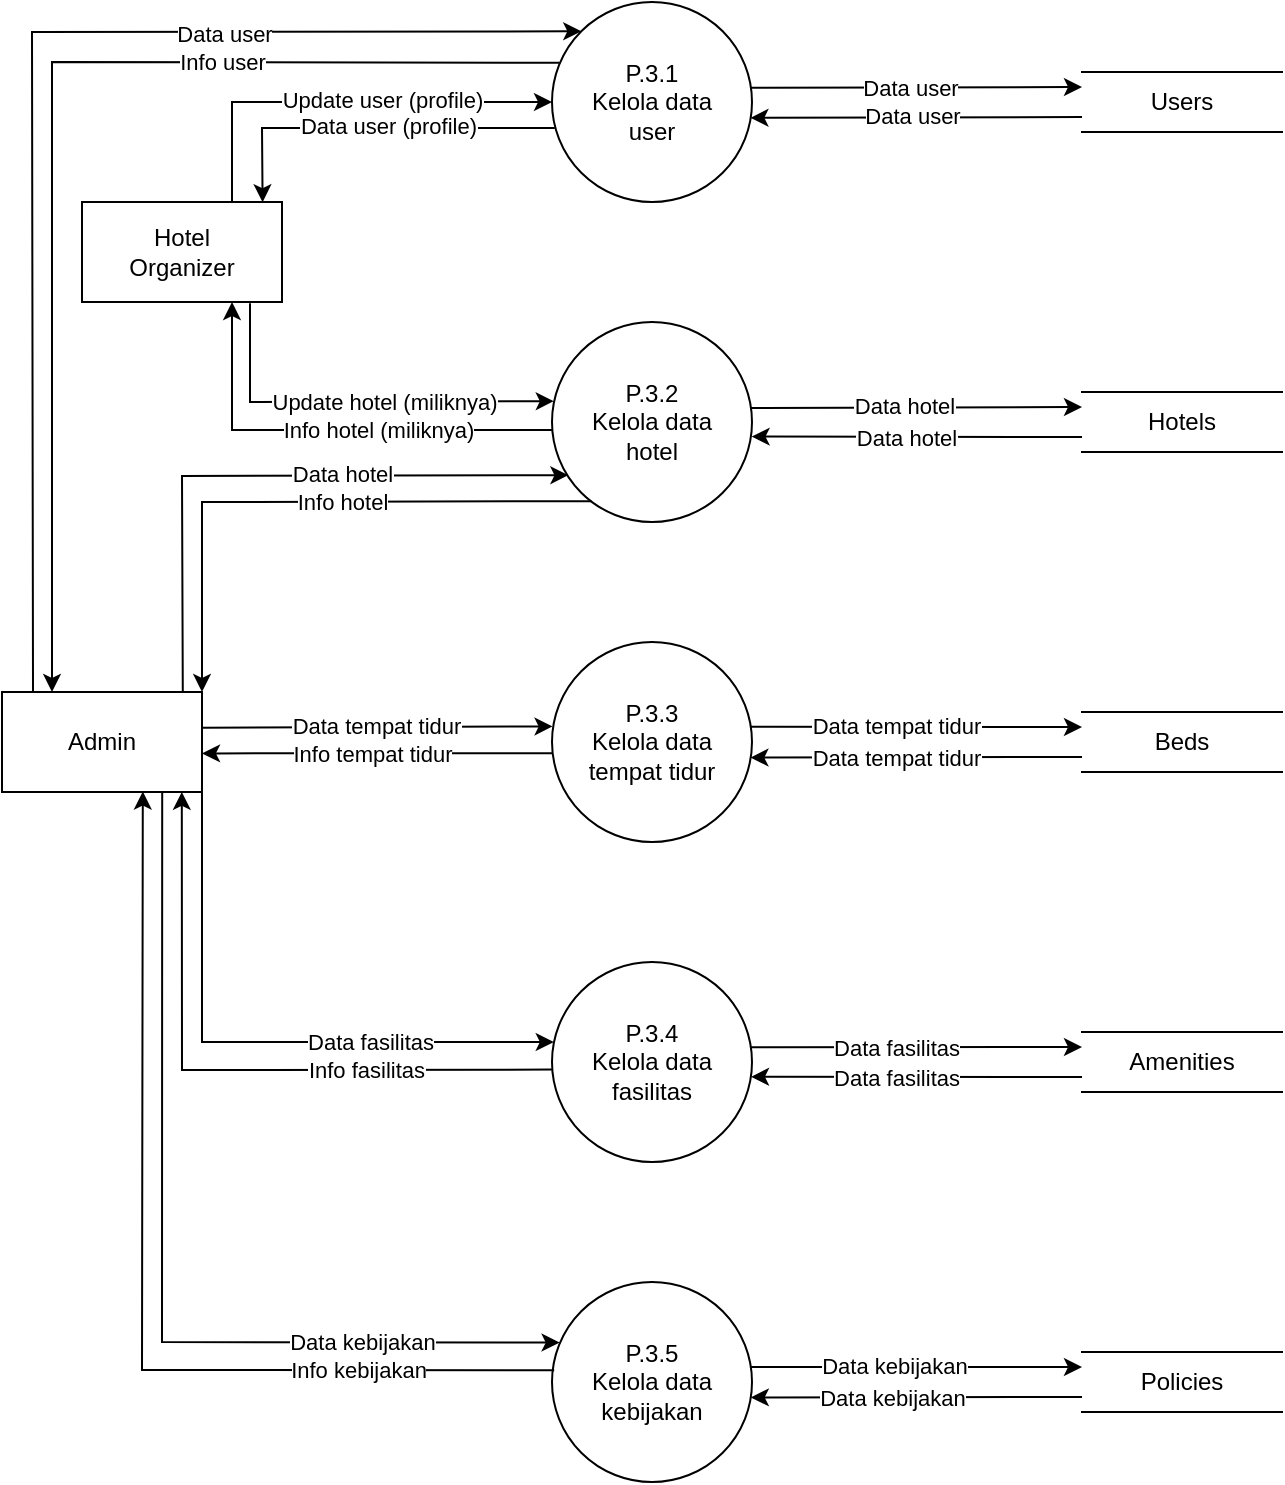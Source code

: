 <mxfile>
    <diagram id="c55P3ctVK4u0qjwBiOBQ" name="Page-1">
        <mxGraphModel dx="1039" dy="776" grid="1" gridSize="10" guides="1" tooltips="1" connect="1" arrows="1" fold="1" page="1" pageScale="1" pageWidth="850" pageHeight="1100" math="0" shadow="0">
            <root>
                <mxCell id="0"/>
                <mxCell id="1" parent="0"/>
                <mxCell id="4" value="" style="endArrow=classic;html=1;rounded=0;curved=0;jumpStyle=arc;entryX=0;entryY=0.25;entryDx=0;entryDy=0;exitX=0.983;exitY=0.426;exitDx=0;exitDy=0;exitPerimeter=0;" parent="1" source="13" target="17" edge="1">
                    <mxGeometry width="50" height="50" relative="1" as="geometry">
                        <mxPoint x="697.19" y="740.0" as="sourcePoint"/>
                        <mxPoint x="510.0" y="740.6" as="targetPoint"/>
                    </mxGeometry>
                </mxCell>
                <mxCell id="48" value="Data fasilitas" style="edgeLabel;html=1;align=center;verticalAlign=middle;resizable=0;points=[];" parent="4" vertex="1" connectable="0">
                    <mxGeometry x="-0.118" relative="1" as="geometry">
                        <mxPoint as="offset"/>
                    </mxGeometry>
                </mxCell>
                <mxCell id="6" value="" style="endArrow=classic;html=1;rounded=0;curved=0;jumpStyle=arc;entryX=0;entryY=0.25;entryDx=0;entryDy=0;exitX=0.986;exitY=0.424;exitDx=0;exitDy=0;exitPerimeter=0;" parent="1" source="11" target="18" edge="1">
                    <mxGeometry width="50" height="50" relative="1" as="geometry">
                        <mxPoint x="662.19" y="500.0" as="sourcePoint"/>
                        <mxPoint x="475.0" y="500.6" as="targetPoint"/>
                    </mxGeometry>
                </mxCell>
                <mxCell id="46" value="Data tempat tidur" style="edgeLabel;html=1;align=center;verticalAlign=middle;resizable=0;points=[];" parent="6" vertex="1" connectable="0">
                    <mxGeometry x="-0.12" y="1" relative="1" as="geometry">
                        <mxPoint as="offset"/>
                    </mxGeometry>
                </mxCell>
                <mxCell id="7" value="" style="endArrow=classic;html=1;rounded=0;curved=0;jumpStyle=arc;entryX=0.992;entryY=0.579;entryDx=0;entryDy=0;exitX=0;exitY=0.75;exitDx=0;exitDy=0;entryPerimeter=0;" parent="1" source="14" target="8" edge="1">
                    <mxGeometry width="50" height="50" relative="1" as="geometry">
                        <mxPoint x="662.19" y="240.0" as="sourcePoint"/>
                        <mxPoint x="475.0" y="240.6" as="targetPoint"/>
                    </mxGeometry>
                </mxCell>
                <mxCell id="43" value="Data user" style="edgeLabel;html=1;align=center;verticalAlign=middle;resizable=0;points=[];" parent="7" vertex="1" connectable="0">
                    <mxGeometry x="-0.017" relative="1" as="geometry">
                        <mxPoint x="-4" y="-1" as="offset"/>
                    </mxGeometry>
                </mxCell>
                <mxCell id="8" value="P.3.1&lt;div&gt;Kelola data&lt;/div&gt;&lt;div&gt;user&lt;/div&gt;" style="shape=ellipse;html=1;dashed=0;whiteSpace=wrap;perimeter=ellipsePerimeter;" parent="1" vertex="1">
                    <mxGeometry x="375" y="160" width="100" height="100" as="geometry"/>
                </mxCell>
                <mxCell id="9" value="P.3.2&lt;div&gt;Kelola data&lt;/div&gt;&lt;div&gt;hotel&lt;/div&gt;" style="shape=ellipse;html=1;dashed=0;whiteSpace=wrap;perimeter=ellipsePerimeter;" parent="1" vertex="1">
                    <mxGeometry x="375" y="320" width="100" height="100" as="geometry"/>
                </mxCell>
                <mxCell id="10" value="P.3.5&lt;div&gt;Kelola data&lt;/div&gt;&lt;div&gt;kebijakan&lt;/div&gt;" style="shape=ellipse;html=1;dashed=0;whiteSpace=wrap;perimeter=ellipsePerimeter;" parent="1" vertex="1">
                    <mxGeometry x="375" y="800" width="100" height="100" as="geometry"/>
                </mxCell>
                <mxCell id="11" value="P.3.3&lt;div&gt;Kelola data&lt;/div&gt;&lt;div&gt;tempat tidur&lt;/div&gt;" style="shape=ellipse;html=1;dashed=0;whiteSpace=wrap;perimeter=ellipsePerimeter;" parent="1" vertex="1">
                    <mxGeometry x="375" y="480" width="100" height="100" as="geometry"/>
                </mxCell>
                <mxCell id="13" value="P.3.4&lt;div&gt;Kelola data&lt;/div&gt;&lt;div&gt;fasilitas&lt;/div&gt;" style="shape=ellipse;html=1;dashed=0;whiteSpace=wrap;perimeter=ellipsePerimeter;" parent="1" vertex="1">
                    <mxGeometry x="375" y="640" width="100" height="100" as="geometry"/>
                </mxCell>
                <mxCell id="14" value="Users" style="html=1;dashed=0;whiteSpace=wrap;shape=partialRectangle;right=0;left=0;" parent="1" vertex="1">
                    <mxGeometry x="640" y="195" width="100" height="30" as="geometry"/>
                </mxCell>
                <mxCell id="16" value="Policies" style="html=1;dashed=0;whiteSpace=wrap;shape=partialRectangle;right=0;left=0;" parent="1" vertex="1">
                    <mxGeometry x="640" y="835" width="100" height="30" as="geometry"/>
                </mxCell>
                <mxCell id="17" value="Amenities" style="html=1;dashed=0;whiteSpace=wrap;shape=partialRectangle;right=0;left=0;" parent="1" vertex="1">
                    <mxGeometry x="640" y="675" width="100" height="30" as="geometry"/>
                </mxCell>
                <mxCell id="18" value="Beds" style="html=1;dashed=0;whiteSpace=wrap;shape=partialRectangle;right=0;left=0;" parent="1" vertex="1">
                    <mxGeometry x="640" y="515" width="100" height="30" as="geometry"/>
                </mxCell>
                <mxCell id="19" value="Hotels" style="html=1;dashed=0;whiteSpace=wrap;shape=partialRectangle;right=0;left=0;" parent="1" vertex="1">
                    <mxGeometry x="640" y="355" width="100" height="30" as="geometry"/>
                </mxCell>
                <mxCell id="20" value="" style="endArrow=classic;html=1;rounded=0;curved=0;jumpStyle=arc;entryX=0.994;entryY=0.577;entryDx=0;entryDy=0;exitX=0;exitY=0.75;exitDx=0;exitDy=0;entryPerimeter=0;" parent="1" source="16" target="10" edge="1">
                    <mxGeometry width="50" height="50" relative="1" as="geometry">
                        <mxPoint x="662.19" y="780.0" as="sourcePoint"/>
                        <mxPoint x="475.0" y="780.6" as="targetPoint"/>
                    </mxGeometry>
                </mxCell>
                <mxCell id="51" value="Data kebijakan" style="edgeLabel;html=1;align=center;verticalAlign=middle;resizable=0;points=[];" parent="20" vertex="1" connectable="0">
                    <mxGeometry x="0.148" relative="1" as="geometry">
                        <mxPoint as="offset"/>
                    </mxGeometry>
                </mxCell>
                <mxCell id="21" value="" style="endArrow=classic;html=1;rounded=0;curved=0;jumpStyle=arc;entryX=0.995;entryY=0.574;entryDx=0;entryDy=0;exitX=0;exitY=0.75;exitDx=0;exitDy=0;entryPerimeter=0;" parent="1" source="17" target="13" edge="1">
                    <mxGeometry width="50" height="50" relative="1" as="geometry">
                        <mxPoint x="687.19" y="730.0" as="sourcePoint"/>
                        <mxPoint x="500.0" y="730.6" as="targetPoint"/>
                    </mxGeometry>
                </mxCell>
                <mxCell id="49" value="Data fasilitas" style="edgeLabel;html=1;align=center;verticalAlign=middle;resizable=0;points=[];" parent="21" vertex="1" connectable="0">
                    <mxGeometry x="0.082" relative="1" as="geometry">
                        <mxPoint x="-4" as="offset"/>
                    </mxGeometry>
                </mxCell>
                <mxCell id="22" value="" style="endArrow=classic;html=1;rounded=0;curved=0;jumpStyle=arc;entryX=0.998;entryY=0.573;entryDx=0;entryDy=0;exitX=0;exitY=0.75;exitDx=0;exitDy=0;entryPerimeter=0;" parent="1" source="19" target="9" edge="1">
                    <mxGeometry width="50" height="50" relative="1" as="geometry">
                        <mxPoint x="667.19" y="390.0" as="sourcePoint"/>
                        <mxPoint x="480.0" y="390.6" as="targetPoint"/>
                    </mxGeometry>
                </mxCell>
                <mxCell id="45" value="Data hotel" style="edgeLabel;html=1;align=center;verticalAlign=middle;resizable=0;points=[];" parent="22" vertex="1" connectable="0">
                    <mxGeometry x="0.047" relative="1" as="geometry">
                        <mxPoint x="-2" as="offset"/>
                    </mxGeometry>
                </mxCell>
                <mxCell id="23" value="" style="endArrow=classic;html=1;rounded=0;curved=0;jumpStyle=arc;entryX=0.992;entryY=0.578;entryDx=0;entryDy=0;exitX=0;exitY=0.75;exitDx=0;exitDy=0;entryPerimeter=0;" parent="1" source="18" target="11" edge="1">
                    <mxGeometry width="50" height="50" relative="1" as="geometry">
                        <mxPoint x="662.19" y="579.17" as="sourcePoint"/>
                        <mxPoint x="475.0" y="579.77" as="targetPoint"/>
                    </mxGeometry>
                </mxCell>
                <mxCell id="47" value="Data tempat tidur" style="edgeLabel;html=1;align=center;verticalAlign=middle;resizable=0;points=[];" parent="23" vertex="1" connectable="0">
                    <mxGeometry x="0.157" y="1" relative="1" as="geometry">
                        <mxPoint x="3" y="-1" as="offset"/>
                    </mxGeometry>
                </mxCell>
                <mxCell id="24" value="" style="endArrow=classic;html=1;rounded=0;curved=0;jumpStyle=arc;entryX=0;entryY=0.25;entryDx=0;entryDy=0;exitX=0.994;exitY=0.43;exitDx=0;exitDy=0;exitPerimeter=0;" parent="1" source="9" target="19" edge="1">
                    <mxGeometry width="50" height="50" relative="1" as="geometry">
                        <mxPoint x="687.19" y="320.0" as="sourcePoint"/>
                        <mxPoint x="500.0" y="320.6" as="targetPoint"/>
                    </mxGeometry>
                </mxCell>
                <mxCell id="44" value="Data hotel" style="edgeLabel;html=1;align=center;verticalAlign=middle;resizable=0;points=[];" parent="24" vertex="1" connectable="0">
                    <mxGeometry x="-0.081" y="1" relative="1" as="geometry">
                        <mxPoint as="offset"/>
                    </mxGeometry>
                </mxCell>
                <mxCell id="25" value="" style="endArrow=classic;html=1;rounded=0;curved=0;jumpStyle=arc;entryX=0;entryY=0.25;entryDx=0;entryDy=0;exitX=0.99;exitY=0.429;exitDx=0;exitDy=0;exitPerimeter=0;" parent="1" source="8" target="14" edge="1">
                    <mxGeometry width="50" height="50" relative="1" as="geometry">
                        <mxPoint x="530" y="200" as="sourcePoint"/>
                        <mxPoint x="510.0" y="270.6" as="targetPoint"/>
                    </mxGeometry>
                </mxCell>
                <mxCell id="42" value="Data user" style="edgeLabel;html=1;align=center;verticalAlign=middle;resizable=0;points=[];" parent="25" vertex="1" connectable="0">
                    <mxGeometry x="-0.223" relative="1" as="geometry">
                        <mxPoint x="15" as="offset"/>
                    </mxGeometry>
                </mxCell>
                <mxCell id="26" value="" style="endArrow=classic;html=1;rounded=0;curved=0;jumpStyle=arc;entryX=0.75;entryY=1;entryDx=0;entryDy=0;exitX=0;exitY=0.5;exitDx=0;exitDy=0;" parent="1" target="57" edge="1">
                    <mxGeometry width="50" height="50" relative="1" as="geometry">
                        <mxPoint x="375" y="374.0" as="sourcePoint"/>
                        <mxPoint x="215" y="314" as="targetPoint"/>
                        <Array as="points">
                            <mxPoint x="215" y="374"/>
                        </Array>
                    </mxGeometry>
                </mxCell>
                <mxCell id="58" value="Info hotel (miliknya)" style="edgeLabel;html=1;align=center;verticalAlign=middle;resizable=0;points=[];" parent="26" vertex="1" connectable="0">
                    <mxGeometry x="0.046" y="-1" relative="1" as="geometry">
                        <mxPoint x="30" y="1" as="offset"/>
                    </mxGeometry>
                </mxCell>
                <mxCell id="28" value="" style="endArrow=classic;html=1;rounded=0;curved=0;jumpStyle=arc;entryX=0.704;entryY=0.995;entryDx=0;entryDy=0;exitX=0.011;exitY=0.401;exitDx=0;exitDy=0;exitPerimeter=0;entryPerimeter=0;" parent="1" target="52" edge="1">
                    <mxGeometry width="50" height="50" relative="1" as="geometry">
                        <mxPoint x="376.1" y="844.1" as="sourcePoint"/>
                        <mxPoint x="175" y="559" as="targetPoint"/>
                        <Array as="points">
                            <mxPoint x="170" y="844"/>
                        </Array>
                    </mxGeometry>
                </mxCell>
                <mxCell id="67" value="Info kebijakan" style="edgeLabel;html=1;align=center;verticalAlign=middle;resizable=0;points=[];" parent="28" vertex="1" connectable="0">
                    <mxGeometry x="-0.574" relative="1" as="geometry">
                        <mxPoint x="7" as="offset"/>
                    </mxGeometry>
                </mxCell>
                <mxCell id="29" value="" style="endArrow=classic;html=1;rounded=0;curved=0;jumpStyle=arc;entryX=0;entryY=0.25;entryDx=0;entryDy=0;exitX=0.995;exitY=0.425;exitDx=0;exitDy=0;exitPerimeter=0;" parent="1" source="10" target="16" edge="1">
                    <mxGeometry width="50" height="50" relative="1" as="geometry">
                        <mxPoint x="662.19" y="800.0" as="sourcePoint"/>
                        <mxPoint x="475.0" y="800.6" as="targetPoint"/>
                    </mxGeometry>
                </mxCell>
                <mxCell id="50" value="Data kebijakan" style="edgeLabel;html=1;align=center;verticalAlign=middle;resizable=0;points=[];" parent="29" vertex="1" connectable="0">
                    <mxGeometry x="-0.169" y="1" relative="1" as="geometry">
                        <mxPoint x="2" as="offset"/>
                    </mxGeometry>
                </mxCell>
                <mxCell id="30" value="" style="endArrow=classic;html=1;rounded=0;curved=0;jumpStyle=arc;entryX=0.038;entryY=0.303;entryDx=0;entryDy=0;entryPerimeter=0;exitX=0.801;exitY=0.995;exitDx=0;exitDy=0;exitPerimeter=0;" parent="1" source="52" target="10" edge="1">
                    <mxGeometry width="50" height="50" relative="1" as="geometry">
                        <mxPoint x="182" y="556" as="sourcePoint"/>
                        <mxPoint x="52.81" y="910.6" as="targetPoint"/>
                        <Array as="points">
                            <mxPoint x="180" y="830"/>
                        </Array>
                    </mxGeometry>
                </mxCell>
                <mxCell id="66" value="Data kebijakan" style="edgeLabel;html=1;align=center;verticalAlign=middle;resizable=0;points=[];" parent="30" vertex="1" connectable="0">
                    <mxGeometry x="0.52" relative="1" as="geometry">
                        <mxPoint x="15" as="offset"/>
                    </mxGeometry>
                </mxCell>
                <mxCell id="31" value="" style="endArrow=classic;html=1;rounded=0;curved=0;jumpStyle=arc;entryX=0.009;entryY=0.396;entryDx=0;entryDy=0;exitX=0.84;exitY=1.013;exitDx=0;exitDy=0;exitPerimeter=0;entryPerimeter=0;" parent="1" source="57" target="9" edge="1">
                    <mxGeometry width="50" height="50" relative="1" as="geometry">
                        <mxPoint x="367.19" y="350.0" as="sourcePoint"/>
                        <mxPoint x="180.0" y="350.6" as="targetPoint"/>
                        <Array as="points">
                            <mxPoint x="224" y="360"/>
                        </Array>
                    </mxGeometry>
                </mxCell>
                <mxCell id="59" value="Update hotel (miliknya)" style="edgeLabel;html=1;align=center;verticalAlign=middle;resizable=0;points=[];" parent="31" vertex="1" connectable="0">
                    <mxGeometry x="-0.125" relative="1" as="geometry">
                        <mxPoint x="28" as="offset"/>
                    </mxGeometry>
                </mxCell>
                <mxCell id="32" value="" style="endArrow=classic;html=1;rounded=0;curved=0;jumpStyle=arc;exitX=0.904;exitY=0.006;exitDx=0;exitDy=0;exitPerimeter=0;entryX=0.082;entryY=0.766;entryDx=0;entryDy=0;entryPerimeter=0;" parent="1" source="52" target="9" edge="1">
                    <mxGeometry width="50" height="50" relative="1" as="geometry">
                        <mxPoint x="277.19" y="355.0" as="sourcePoint"/>
                        <mxPoint x="190" y="330" as="targetPoint"/>
                        <Array as="points">
                            <mxPoint x="190" y="397"/>
                        </Array>
                    </mxGeometry>
                </mxCell>
                <mxCell id="55" value="Data hotel" style="edgeLabel;html=1;align=center;verticalAlign=middle;resizable=0;points=[];" parent="32" vertex="1" connectable="0">
                    <mxGeometry x="0.176" y="1" relative="1" as="geometry">
                        <mxPoint x="11" as="offset"/>
                    </mxGeometry>
                </mxCell>
                <mxCell id="33" value="" style="endArrow=classic;html=1;rounded=0;curved=0;jumpStyle=arc;entryX=0.899;entryY=0.999;entryDx=0;entryDy=0;exitX=0.005;exitY=0.538;exitDx=0;exitDy=0;exitPerimeter=0;entryPerimeter=0;" parent="1" source="13" target="52" edge="1">
                    <mxGeometry width="50" height="50" relative="1" as="geometry">
                        <mxPoint x="317.19" y="770.0" as="sourcePoint"/>
                        <mxPoint x="130.0" y="770.6" as="targetPoint"/>
                        <Array as="points">
                            <mxPoint x="190" y="694"/>
                        </Array>
                    </mxGeometry>
                </mxCell>
                <mxCell id="65" value="Info fasilitas" style="edgeLabel;html=1;align=center;verticalAlign=middle;resizable=0;points=[];" parent="33" vertex="1" connectable="0">
                    <mxGeometry x="-0.32" relative="1" as="geometry">
                        <mxPoint x="17" as="offset"/>
                    </mxGeometry>
                </mxCell>
                <mxCell id="34" value="" style="endArrow=classic;html=1;rounded=0;curved=0;jumpStyle=arc;entryX=1;entryY=0.614;entryDx=0;entryDy=0;exitX=0.001;exitY=0.556;exitDx=0;exitDy=0;exitPerimeter=0;entryPerimeter=0;" parent="1" source="11" target="52" edge="1">
                    <mxGeometry width="50" height="50" relative="1" as="geometry">
                        <mxPoint x="377.19" y="500.0" as="sourcePoint"/>
                        <mxPoint x="190.0" y="500.6" as="targetPoint"/>
                    </mxGeometry>
                </mxCell>
                <mxCell id="54" value="Info tempat tidur" style="edgeLabel;html=1;align=center;verticalAlign=middle;resizable=0;points=[];" parent="34" vertex="1" connectable="0">
                    <mxGeometry x="0.064" y="-1" relative="1" as="geometry">
                        <mxPoint x="3" y="1" as="offset"/>
                    </mxGeometry>
                </mxCell>
                <mxCell id="35" value="" style="endArrow=classic;html=1;rounded=0;curved=0;jumpStyle=arc;entryX=0.009;entryY=0.4;entryDx=0;entryDy=0;exitX=1;exitY=1;exitDx=0;exitDy=0;entryPerimeter=0;" parent="1" source="52" target="13" edge="1">
                    <mxGeometry width="50" height="50" relative="1" as="geometry">
                        <mxPoint x="283.6" y="689.5" as="sourcePoint"/>
                        <mxPoint x="96.41" y="690.1" as="targetPoint"/>
                        <Array as="points">
                            <mxPoint x="200" y="680"/>
                        </Array>
                    </mxGeometry>
                </mxCell>
                <mxCell id="64" value="Data fasilitas" style="edgeLabel;html=1;align=center;verticalAlign=middle;resizable=0;points=[];" parent="35" vertex="1" connectable="0">
                    <mxGeometry x="0.269" relative="1" as="geometry">
                        <mxPoint x="18" as="offset"/>
                    </mxGeometry>
                </mxCell>
                <mxCell id="36" value="" style="endArrow=classic;html=1;rounded=0;curved=0;jumpStyle=arc;entryX=0.25;entryY=0;entryDx=0;entryDy=0;exitX=0.037;exitY=0.304;exitDx=0;exitDy=0;exitPerimeter=0;" parent="1" source="8" target="52" edge="1">
                    <mxGeometry width="50" height="50" relative="1" as="geometry">
                        <mxPoint x="120" y="170" as="sourcePoint"/>
                        <mxPoint x="-40.0" y="420.6" as="targetPoint"/>
                        <Array as="points">
                            <mxPoint x="125" y="190"/>
                        </Array>
                    </mxGeometry>
                </mxCell>
                <mxCell id="62" value="Info user" style="edgeLabel;html=1;align=center;verticalAlign=middle;resizable=0;points=[];" parent="36" vertex="1" connectable="0">
                    <mxGeometry x="-0.361" relative="1" as="geometry">
                        <mxPoint x="13" as="offset"/>
                    </mxGeometry>
                </mxCell>
                <mxCell id="37" value="" style="endArrow=classic;html=1;rounded=0;curved=0;jumpStyle=arc;entryX=0.003;entryY=0.422;entryDx=0;entryDy=0;exitX=1.004;exitY=0.357;exitDx=0;exitDy=0;exitPerimeter=0;entryPerimeter=0;" parent="1" source="52" target="11" edge="1">
                    <mxGeometry width="50" height="50" relative="1" as="geometry">
                        <mxPoint x="407.19" y="450.0" as="sourcePoint"/>
                        <mxPoint x="220.0" y="450.6" as="targetPoint"/>
                    </mxGeometry>
                </mxCell>
                <mxCell id="53" value="Data tempat tidur" style="edgeLabel;html=1;align=center;verticalAlign=middle;resizable=0;points=[];" parent="37" vertex="1" connectable="0">
                    <mxGeometry x="-0.27" relative="1" as="geometry">
                        <mxPoint x="22" y="-1" as="offset"/>
                    </mxGeometry>
                </mxCell>
                <mxCell id="38" value="" style="endArrow=classic;html=1;rounded=0;curved=0;jumpStyle=arc;entryX=0;entryY=0.5;entryDx=0;entryDy=0;exitX=0.75;exitY=0;exitDx=0;exitDy=0;" parent="1" source="57" target="8" edge="1">
                    <mxGeometry width="50" height="50" relative="1" as="geometry">
                        <mxPoint x="397.19" y="209.7" as="sourcePoint"/>
                        <mxPoint x="210.0" y="210.3" as="targetPoint"/>
                        <Array as="points">
                            <mxPoint x="215" y="210"/>
                        </Array>
                    </mxGeometry>
                </mxCell>
                <mxCell id="60" value="Update user (profile)" style="edgeLabel;html=1;align=center;verticalAlign=middle;resizable=0;points=[];" parent="38" vertex="1" connectable="0">
                    <mxGeometry x="-0.184" y="1" relative="1" as="geometry">
                        <mxPoint x="39" as="offset"/>
                    </mxGeometry>
                </mxCell>
                <mxCell id="39" value="" style="endArrow=classic;html=1;rounded=0;curved=0;jumpStyle=arc;exitX=0.155;exitY=-0.003;exitDx=0;exitDy=0;exitPerimeter=0;entryX=0;entryY=0;entryDx=0;entryDy=0;" parent="1" source="52" target="8" edge="1">
                    <mxGeometry width="50" height="50" relative="1" as="geometry">
                        <mxPoint x="110" y="500" as="sourcePoint"/>
                        <mxPoint x="110" y="130" as="targetPoint"/>
                        <Array as="points">
                            <mxPoint x="115" y="175"/>
                        </Array>
                    </mxGeometry>
                </mxCell>
                <mxCell id="63" value="Data user" style="edgeLabel;html=1;align=center;verticalAlign=middle;resizable=0;points=[];" parent="39" vertex="1" connectable="0">
                    <mxGeometry x="0.408" y="-1" relative="1" as="geometry">
                        <mxPoint as="offset"/>
                    </mxGeometry>
                </mxCell>
                <mxCell id="40" value="" style="endArrow=classic;html=1;rounded=0;curved=0;jumpStyle=arc;entryX=0.903;entryY=0.002;entryDx=0;entryDy=0;exitX=0.014;exitY=0.63;exitDx=0;exitDy=0;exitPerimeter=0;entryPerimeter=0;" parent="1" source="8" target="57" edge="1">
                    <mxGeometry width="50" height="50" relative="1" as="geometry">
                        <mxPoint x="375.9" y="223.4" as="sourcePoint"/>
                        <mxPoint x="229.1" y="262.65" as="targetPoint"/>
                        <Array as="points">
                            <mxPoint x="230" y="223"/>
                        </Array>
                    </mxGeometry>
                </mxCell>
                <mxCell id="61" value="Data user (profile)" style="edgeLabel;html=1;align=center;verticalAlign=middle;resizable=0;points=[];" parent="40" vertex="1" connectable="0">
                    <mxGeometry x="0.242" y="-1" relative="1" as="geometry">
                        <mxPoint x="30" as="offset"/>
                    </mxGeometry>
                </mxCell>
                <mxCell id="41" value="" style="endArrow=classic;html=1;rounded=0;curved=0;jumpStyle=arc;entryX=1;entryY=0;entryDx=0;entryDy=0;exitX=0.197;exitY=0.896;exitDx=0;exitDy=0;exitPerimeter=0;" parent="1" source="9" target="52" edge="1">
                    <mxGeometry width="50" height="50" relative="1" as="geometry">
                        <mxPoint x="317" y="440" as="sourcePoint"/>
                        <mxPoint x="130.0" y="410.6" as="targetPoint"/>
                        <Array as="points">
                            <mxPoint x="200" y="410"/>
                        </Array>
                    </mxGeometry>
                </mxCell>
                <mxCell id="56" value="Info hotel" style="edgeLabel;html=1;align=center;verticalAlign=middle;resizable=0;points=[];" parent="41" vertex="1" connectable="0">
                    <mxGeometry x="-0.116" y="1" relative="1" as="geometry">
                        <mxPoint x="3" y="-1" as="offset"/>
                    </mxGeometry>
                </mxCell>
                <mxCell id="52" value="Admin" style="html=1;dashed=0;whiteSpace=wrap;" parent="1" vertex="1">
                    <mxGeometry x="100" y="505" width="100" height="50" as="geometry"/>
                </mxCell>
                <mxCell id="57" value="Hotel&lt;div&gt;Organizer&lt;/div&gt;" style="html=1;dashed=0;whiteSpace=wrap;" parent="1" vertex="1">
                    <mxGeometry x="140" y="260" width="100" height="50" as="geometry"/>
                </mxCell>
            </root>
        </mxGraphModel>
    </diagram>
</mxfile>